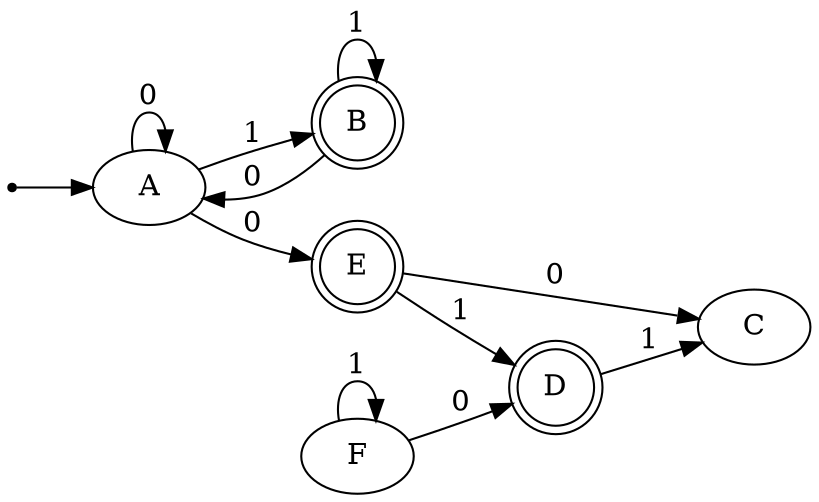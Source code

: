 digraph {
	graph [rankdir=LR]
	ini [shape=point]
	A
	ini -> A
	B [shape=doublecircle]
	C
	D [shape=doublecircle]
	E [shape=doublecircle]
	F
	A -> B [label=1]
	A -> A [label=0]
	A -> E [label=0]
	E -> D [label=1]
	F -> F [label=1]
	D -> C [label=1]
	B -> A [label=0]
	E -> C [label=0]
	F -> D [label=0]
	B -> B [label=1]
}
